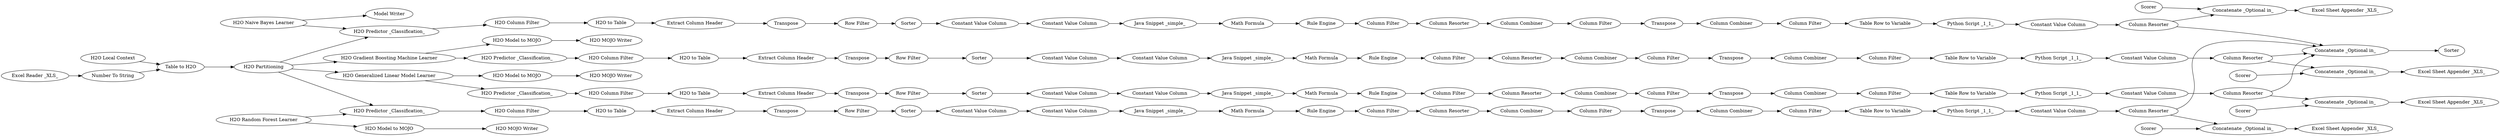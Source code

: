 digraph {
	"4315287704273174783_513" [label="Model Writer"]
	"-4430531518089209412_556" [label="Column Resorter"]
	"-7202476724695982994_538" [label=Sorter]
	"202636985899654494_545" [label="Column Combiner"]
	"1387431063350576059_541" [label="Constant Value Column"]
	"1387431063350576059_545" [label="Column Combiner"]
	"1387431063350576059_550" [label="Table Row to Variable"]
	"6068847708627387095_474" [label="Table to H2O"]
	"1387431063350576059_548" [label="Rule Engine"]
	"202636985899654494_548" [label="Rule Engine"]
	"202636985899654494_546" [label="Math Formula"]
	"-4733909742802089321_549" [label="Column Filter"]
	"1387431063350576059_547" [label="Java Snippet _simple_"]
	"-4430531518089209412_509" [label="Concatenate _Optional in_"]
	"2407518791087005966_509" [label="Concatenate _Optional in_"]
	"-4733909742802089321_546" [label="Math Formula"]
	"-2148033873096969164_509" [label="Concatenate _Optional in_"]
	"2407518791087005966_555" [label="Constant Value Column"]
	"6068847708627387095_563" [label="Concatenate _Optional in_"]
	"-2697982491497265572_555" [label="Constant Value Column"]
	"-7202476724695982994_539" [label=Transpose]
	"377324911395229969_501" [label="H2O Column Filter"]
	"1387431063350576059_539" [label=Transpose]
	"-250649416831119649_502" [label="H2O Column Filter"]
	"2407518791087005966_537" [label="Excel Sheet Appender _XLS_"]
	"202636985899654494_542" [label="Constant Value Column"]
	"1387431063350576059_542" [label="Constant Value Column"]
	"2407518791087005966_556" [label="Column Resorter"]
	"-2148033873096969164_537" [label="Excel Sheet Appender _XLS_"]
	"-4733909742802089321_537" [label="Row Filter"]
	"4315287704273174783_493" [label="H2O Naive Bayes Learner"]
	"-250649416831119649_486" [label="H2O to Table"]
	"-250649416831119649_507" [label="H2O Model to MOJO"]
	"-7202476724695982994_546" [label="Math Formula"]
	"-4733909742802089321_536" [label=Transpose]
	"1387431063350576059_544" [label="Column Filter"]
	"-7202476724695982994_543" [label="Column Resorter"]
	"-7202476724695982994_550" [label="Table Row to Variable"]
	"202636985899654494_539" [label=Transpose]
	"6068847708627387095_477" [label="H2O Partitioning"]
	"202636985899654494_538" [label=Sorter]
	"-4733909742802089321_550" [label="Table Row to Variable"]
	"-4733909742802089321_545" [label="Column Combiner"]
	"202636985899654494_537" [label="Row Filter"]
	"377324911395229969_490" [label="H2O Predictor _Classification_"]
	"1387431063350576059_537" [label="Row Filter"]
	"202636985899654494_550" [label="Table Row to Variable"]
	"-7202476724695982994_540" [label="Column Combiner"]
	"-4430531518089209412_537" [label="Excel Sheet Appender _XLS_"]
	"6068847708627387095_475" [label="Excel Reader _XLS_"]
	"-7202476724695982994_549" [label="Column Filter"]
	"-250649416831119649_561" [label="H2O Gradient Boosting Machine Learner"]
	"-4733909742802089321_539" [label=Transpose]
	"202636985899654494_544" [label="Column Filter"]
	"202636985899654494_551" [label="Column Filter"]
	"202636985899654494_543" [label="Column Resorter"]
	"202636985899654494_549" [label="Column Filter"]
	"-4430531518089209412_528" [label="Python Script _1_1_"]
	"-2697982491497265572_537" [label="Excel Sheet Appender _XLS_"]
	"-4733909742802089321_544" [label="Column Filter"]
	"-7202476724695982994_536" [label=Transpose]
	"1387431063350576059_540" [label="Column Combiner"]
	"-4733909742802089321_547" [label="Java Snippet _simple_"]
	"377324911395229969_491" [label="H2O MOJO Writer"]
	"-2148033873096969164_556" [label="Column Resorter"]
	"6068847708627387095_473" [label="H2O Local Context"]
	"-250649416831119649_508" [label="H2O MOJO Writer"]
	"399330098578373865_487" [label="H2O Generalized Linear Model Learner"]
	"-7202476724695982994_551" [label="Column Filter"]
	"-2697982491497265572_488" [label=Scorer]
	"377324911395229969_489" [label="H2O to Table"]
	"-4733909742802089321_540" [label="Column Combiner"]
	"1387431063350576059_551" [label="Column Filter"]
	"-4733909742802089321_538" [label=Sorter]
	"-2148033873096969164_555" [label="Constant Value Column"]
	"-4733909742802089321_551" [label="Column Filter"]
	"-4733909742802089321_548" [label="Rule Engine"]
	"-2697982491497265572_556" [label="Column Resorter"]
	"399330098578373865_492" [label="H2O Model to MOJO"]
	"399330098578373865_490" [label="H2O Predictor _Classification_"]
	"-4733909742802089321_543" [label="Column Resorter"]
	"4315287704273174783_496" [label="H2O Predictor _Classification_"]
	"202636985899654494_536" [label=Transpose]
	"399330098578373865_501" [label="H2O Column Filter"]
	"202636985899654494_547" [label="Java Snippet _simple_"]
	"-4430531518089209412_488" [label=Scorer]
	"1387431063350576059_538" [label=Sorter]
	"-4733909742802089321_535" [label="Extract Column Header"]
	"377324911395229969_558" [label="H2O Random Forest Learner"]
	"-7202476724695982994_544" [label="Column Filter"]
	"1387431063350576059_546" [label="Math Formula"]
	"2407518791087005966_528" [label="Python Script _1_1_"]
	"6068847708627387095_476" [label="Number To String"]
	"-4733909742802089321_541" [label="Constant Value Column"]
	"-7202476724695982994_542" [label="Constant Value Column"]
	"2407518791087005966_488" [label=Scorer]
	"1387431063350576059_535" [label="Extract Column Header"]
	"202636985899654494_540" [label="Column Combiner"]
	"4315287704273174783_495" [label="H2O to Table"]
	"-4430531518089209412_555" [label="Constant Value Column"]
	"-2148033873096969164_528" [label="Python Script _1_1_"]
	"377324911395229969_492" [label="H2O Model to MOJO"]
	"-2148033873096969164_488" [label=Scorer]
	"4315287704273174783_505" [label="H2O Column Filter"]
	"-7202476724695982994_541" [label="Constant Value Column"]
	"-250649416831119649_485" [label="H2O Predictor _Classification_"]
	"399330098578373865_491" [label="H2O MOJO Writer"]
	"-4733909742802089321_542" [label="Constant Value Column"]
	"-7202476724695982994_545" [label="Column Combiner"]
	"-7202476724695982994_537" [label="Row Filter"]
	"-2697982491497265572_528" [label="Python Script _1_1_"]
	"-7202476724695982994_548" [label="Rule Engine"]
	"399330098578373865_489" [label="H2O to Table"]
	"6068847708627387095_565" [label=Sorter]
	"-7202476724695982994_547" [label="Java Snippet _simple_"]
	"1387431063350576059_549" [label="Column Filter"]
	"1387431063350576059_536" [label=Transpose]
	"-2697982491497265572_509" [label="Concatenate _Optional in_"]
	"202636985899654494_541" [label="Constant Value Column"]
	"-7202476724695982994_535" [label="Extract Column Header"]
	"1387431063350576059_543" [label="Column Resorter"]
	"202636985899654494_535" [label="Extract Column Header"]
	"202636985899654494_547" -> "202636985899654494_546"
	"1387431063350576059_545" -> "1387431063350576059_551"
	"202636985899654494_538" -> "202636985899654494_541"
	"202636985899654494_536" -> "202636985899654494_537"
	"-7202476724695982994_538" -> "-7202476724695982994_541"
	"377324911395229969_501" -> "377324911395229969_489"
	"-4733909742802089321_538" -> "-4733909742802089321_541"
	"-7202476724695982994_551" -> "-7202476724695982994_550"
	"-4733909742802089321_544" -> "-4733909742802089321_539"
	"6068847708627387095_474" -> "6068847708627387095_477"
	"4315287704273174783_495" -> "-4733909742802089321_535"
	"-4430531518089209412_509" -> "-4430531518089209412_537"
	"6068847708627387095_476" -> "6068847708627387095_474"
	"377324911395229969_558" -> "377324911395229969_492"
	"-4733909742802089321_548" -> "-4733909742802089321_549"
	"-250649416831119649_507" -> "-250649416831119649_508"
	"1387431063350576059_535" -> "1387431063350576059_536"
	"399330098578373865_489" -> "1387431063350576059_535"
	"-4733909742802089321_537" -> "-4733909742802089321_538"
	"-250649416831119649_502" -> "-250649416831119649_486"
	"1387431063350576059_536" -> "1387431063350576059_537"
	"202636985899654494_543" -> "202636985899654494_540"
	"-2697982491497265572_556" -> "6068847708627387095_563"
	"202636985899654494_540" -> "202636985899654494_544"
	"4315287704273174783_505" -> "4315287704273174783_495"
	"202636985899654494_548" -> "202636985899654494_549"
	"-2148033873096969164_488" -> "-2148033873096969164_509"
	"-4733909742802089321_551" -> "-4733909742802089321_550"
	"4315287704273174783_493" -> "4315287704273174783_513"
	"-4733909742802089321_542" -> "-4733909742802089321_547"
	"202636985899654494_535" -> "202636985899654494_536"
	"-2148033873096969164_509" -> "-2148033873096969164_537"
	"6068847708627387095_477" -> "4315287704273174783_496"
	"2407518791087005966_488" -> "2407518791087005966_509"
	"-2697982491497265572_528" -> "-2697982491497265572_555"
	"2407518791087005966_556" -> "6068847708627387095_563"
	"-4430531518089209412_528" -> "-4430531518089209412_555"
	"-4733909742802089321_550" -> "2407518791087005966_528"
	"6068847708627387095_477" -> "377324911395229969_490"
	"377324911395229969_492" -> "377324911395229969_491"
	"1387431063350576059_546" -> "1387431063350576059_548"
	"-4733909742802089321_539" -> "-4733909742802089321_545"
	"-4430531518089209412_555" -> "-4430531518089209412_556"
	"2407518791087005966_509" -> "2407518791087005966_537"
	"1387431063350576059_548" -> "1387431063350576059_549"
	"-7202476724695982994_550" -> "-2148033873096969164_528"
	"-7202476724695982994_543" -> "-7202476724695982994_540"
	"202636985899654494_546" -> "202636985899654494_548"
	"-2148033873096969164_555" -> "-2148033873096969164_556"
	"-7202476724695982994_542" -> "-7202476724695982994_547"
	"377324911395229969_490" -> "377324911395229969_501"
	"2407518791087005966_555" -> "2407518791087005966_556"
	"6068847708627387095_475" -> "6068847708627387095_476"
	"1387431063350576059_539" -> "1387431063350576059_545"
	"-7202476724695982994_545" -> "-7202476724695982994_551"
	"-4733909742802089321_541" -> "-4733909742802089321_542"
	"4315287704273174783_493" -> "4315287704273174783_496"
	"-7202476724695982994_544" -> "-7202476724695982994_539"
	"202636985899654494_549" -> "202636985899654494_543"
	"-2148033873096969164_556" -> "-2148033873096969164_509"
	"-2148033873096969164_556" -> "6068847708627387095_563"
	"-4430531518089209412_488" -> "-4430531518089209412_509"
	"-4733909742802089321_535" -> "-4733909742802089321_536"
	"-2697982491497265572_555" -> "-2697982491497265572_556"
	"-7202476724695982994_539" -> "-7202476724695982994_545"
	"-7202476724695982994_535" -> "-7202476724695982994_536"
	"1387431063350576059_542" -> "1387431063350576059_547"
	"2407518791087005966_528" -> "2407518791087005966_555"
	"-4430531518089209412_556" -> "-4430531518089209412_509"
	"202636985899654494_537" -> "202636985899654494_538"
	"1387431063350576059_549" -> "1387431063350576059_543"
	"-250649416831119649_561" -> "-250649416831119649_507"
	"-2148033873096969164_528" -> "-2148033873096969164_555"
	"6068847708627387095_563" -> "6068847708627387095_565"
	"-7202476724695982994_540" -> "-7202476724695982994_544"
	"-2697982491497265572_488" -> "-2697982491497265572_509"
	"-7202476724695982994_549" -> "-7202476724695982994_543"
	"-7202476724695982994_547" -> "-7202476724695982994_546"
	"-7202476724695982994_536" -> "-7202476724695982994_537"
	"202636985899654494_541" -> "202636985899654494_542"
	"399330098578373865_492" -> "399330098578373865_491"
	"1387431063350576059_544" -> "1387431063350576059_539"
	"-2697982491497265572_509" -> "-2697982491497265572_537"
	"202636985899654494_539" -> "202636985899654494_545"
	"-7202476724695982994_546" -> "-7202476724695982994_548"
	"6068847708627387095_473" -> "6068847708627387095_474"
	"-250649416831119649_561" -> "-250649416831119649_485"
	"-250649416831119649_486" -> "202636985899654494_535"
	"-7202476724695982994_541" -> "-7202476724695982994_542"
	"-4733909742802089321_547" -> "-4733909742802089321_546"
	"377324911395229969_489" -> "-7202476724695982994_535"
	"1387431063350576059_541" -> "1387431063350576059_542"
	"399330098578373865_487" -> "399330098578373865_492"
	"377324911395229969_558" -> "377324911395229969_490"
	"1387431063350576059_538" -> "1387431063350576059_541"
	"-4733909742802089321_540" -> "-4733909742802089321_544"
	"399330098578373865_487" -> "399330098578373865_490"
	"-4733909742802089321_546" -> "-4733909742802089321_548"
	"1387431063350576059_547" -> "1387431063350576059_546"
	"-250649416831119649_485" -> "-250649416831119649_502"
	"202636985899654494_545" -> "202636985899654494_551"
	"-4733909742802089321_543" -> "-4733909742802089321_540"
	"-7202476724695982994_537" -> "-7202476724695982994_538"
	"1387431063350576059_537" -> "1387431063350576059_538"
	"-4733909742802089321_549" -> "-4733909742802089321_543"
	"399330098578373865_501" -> "399330098578373865_489"
	"202636985899654494_544" -> "202636985899654494_539"
	"-4733909742802089321_536" -> "-4733909742802089321_537"
	"1387431063350576059_543" -> "1387431063350576059_540"
	"2407518791087005966_556" -> "2407518791087005966_509"
	"4315287704273174783_496" -> "4315287704273174783_505"
	"-2697982491497265572_556" -> "-2697982491497265572_509"
	"6068847708627387095_477" -> "399330098578373865_487"
	"-4430531518089209412_556" -> "6068847708627387095_563"
	"1387431063350576059_540" -> "1387431063350576059_544"
	"202636985899654494_542" -> "202636985899654494_547"
	"-7202476724695982994_548" -> "-7202476724695982994_549"
	"202636985899654494_550" -> "-4430531518089209412_528"
	"6068847708627387095_477" -> "-250649416831119649_561"
	"1387431063350576059_550" -> "-2697982491497265572_528"
	"1387431063350576059_551" -> "1387431063350576059_550"
	"202636985899654494_551" -> "202636985899654494_550"
	"-4733909742802089321_545" -> "-4733909742802089321_551"
	"399330098578373865_490" -> "399330098578373865_501"
	rankdir=LR
}
